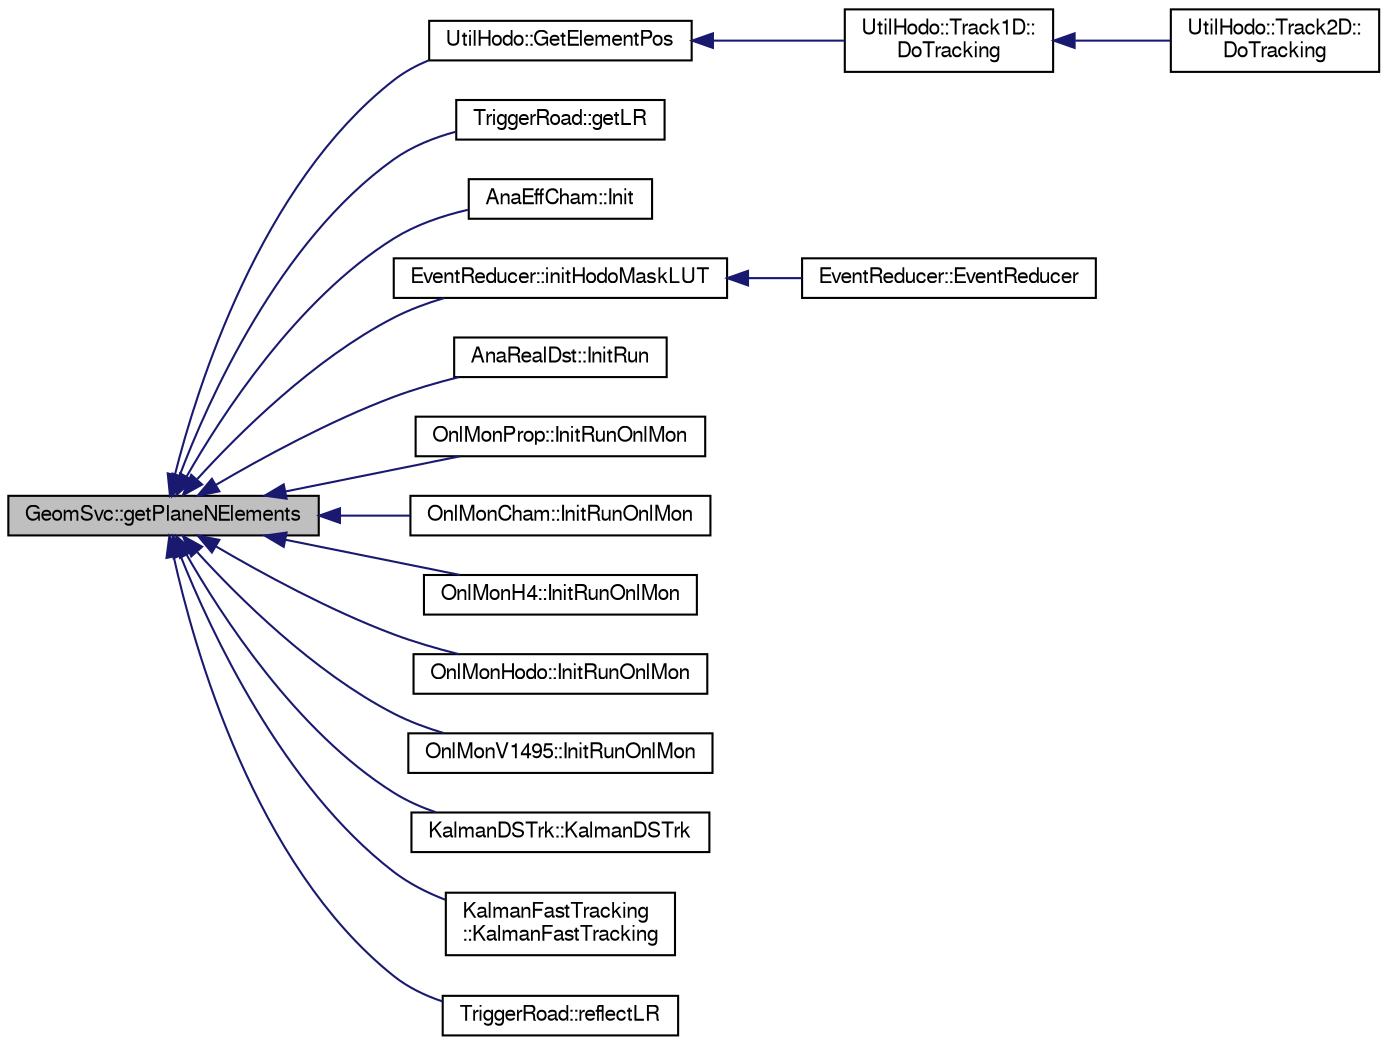 digraph "GeomSvc::getPlaneNElements"
{
  bgcolor="transparent";
  edge [fontname="FreeSans",fontsize="10",labelfontname="FreeSans",labelfontsize="10"];
  node [fontname="FreeSans",fontsize="10",shape=record];
  rankdir="LR";
  Node1 [label="GeomSvc::getPlaneNElements",height=0.2,width=0.4,color="black", fillcolor="grey75", style="filled" fontcolor="black"];
  Node1 -> Node2 [dir="back",color="midnightblue",fontsize="10",style="solid",fontname="FreeSans"];
  Node2 [label="UtilHodo::GetElementPos",height=0.2,width=0.4,color="black",URL="$d9/d7c/namespaceUtilHodo.html#aa969bb67fd62bb607c12ca68a992c69a"];
  Node2 -> Node3 [dir="back",color="midnightblue",fontsize="10",style="solid",fontname="FreeSans"];
  Node3 [label="UtilHodo::Track1D::\lDoTracking",height=0.2,width=0.4,color="black",URL="$d3/d4a/structUtilHodo_1_1Track1D.html#abd7234340c4ee7dc5c111cdcbe9f7ead"];
  Node3 -> Node4 [dir="back",color="midnightblue",fontsize="10",style="solid",fontname="FreeSans"];
  Node4 [label="UtilHodo::Track2D::\lDoTracking",height=0.2,width=0.4,color="black",URL="$dd/df6/structUtilHodo_1_1Track2D.html#ac5b5097bfb0520a4c6c3511b00d6180b"];
  Node1 -> Node5 [dir="back",color="midnightblue",fontsize="10",style="solid",fontname="FreeSans"];
  Node5 [label="TriggerRoad::getLR",height=0.2,width=0.4,color="black",URL="$d5/d72/classTriggerRoad.html#a427d8d8c38db73607327ca6ae3b389b4"];
  Node1 -> Node6 [dir="back",color="midnightblue",fontsize="10",style="solid",fontname="FreeSans"];
  Node6 [label="AnaEffCham::Init",height=0.2,width=0.4,color="black",URL="$db/d63/classAnaEffCham.html#a021930645fd4860443e719041e2c1604"];
  Node1 -> Node7 [dir="back",color="midnightblue",fontsize="10",style="solid",fontname="FreeSans"];
  Node7 [label="EventReducer::initHodoMaskLUT",height=0.2,width=0.4,color="black",URL="$d5/dda/classEventReducer.html#ae3e92e9415e867a14780af5c1d2ad78c"];
  Node7 -> Node8 [dir="back",color="midnightblue",fontsize="10",style="solid",fontname="FreeSans"];
  Node8 [label="EventReducer::EventReducer",height=0.2,width=0.4,color="black",URL="$d5/dda/classEventReducer.html#a561a06dc56cee12696d12ba18d207433"];
  Node1 -> Node9 [dir="back",color="midnightblue",fontsize="10",style="solid",fontname="FreeSans"];
  Node9 [label="AnaRealDst::InitRun",height=0.2,width=0.4,color="black",URL="$d0/d63/classAnaRealDst.html#a0e3d58e69746659214a73bb9460ae7d7"];
  Node1 -> Node10 [dir="back",color="midnightblue",fontsize="10",style="solid",fontname="FreeSans"];
  Node10 [label="OnlMonProp::InitRunOnlMon",height=0.2,width=0.4,color="black",URL="$d7/dac/classOnlMonProp.html#aeb8c4230a23173cc8d3d27db00d98be0"];
  Node1 -> Node11 [dir="back",color="midnightblue",fontsize="10",style="solid",fontname="FreeSans"];
  Node11 [label="OnlMonCham::InitRunOnlMon",height=0.2,width=0.4,color="black",URL="$db/d15/classOnlMonCham.html#aaf9e68b3b806ed449fb7d5e3e54b03cd"];
  Node1 -> Node12 [dir="back",color="midnightblue",fontsize="10",style="solid",fontname="FreeSans"];
  Node12 [label="OnlMonH4::InitRunOnlMon",height=0.2,width=0.4,color="black",URL="$d2/d02/classOnlMonH4.html#a4903332f47864785a12cf8f4938dd0c3"];
  Node1 -> Node13 [dir="back",color="midnightblue",fontsize="10",style="solid",fontname="FreeSans"];
  Node13 [label="OnlMonHodo::InitRunOnlMon",height=0.2,width=0.4,color="black",URL="$d8/dc8/classOnlMonHodo.html#a7722572b5da3befd0a1d4ccbae0f903d"];
  Node1 -> Node14 [dir="back",color="midnightblue",fontsize="10",style="solid",fontname="FreeSans"];
  Node14 [label="OnlMonV1495::InitRunOnlMon",height=0.2,width=0.4,color="black",URL="$d6/d41/classOnlMonV1495.html#a89a01d9a67e3993664c0ebaa343bdf77"];
  Node1 -> Node15 [dir="back",color="midnightblue",fontsize="10",style="solid",fontname="FreeSans"];
  Node15 [label="KalmanDSTrk::KalmanDSTrk",height=0.2,width=0.4,color="black",URL="$db/daa/classKalmanDSTrk.html#a2fb58f43f56bcfd897927d4b4464e390"];
  Node1 -> Node16 [dir="back",color="midnightblue",fontsize="10",style="solid",fontname="FreeSans"];
  Node16 [label="KalmanFastTracking\l::KalmanFastTracking",height=0.2,width=0.4,color="black",URL="$d3/d46/classKalmanFastTracking.html#a1f0655a7ab5073c08fe0bfa15930dc8c"];
  Node1 -> Node17 [dir="back",color="midnightblue",fontsize="10",style="solid",fontname="FreeSans"];
  Node17 [label="TriggerRoad::reflectLR",height=0.2,width=0.4,color="black",URL="$d5/d72/classTriggerRoad.html#a71ff7e1e5775fd38a6f14bc72948ed89"];
}
